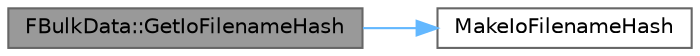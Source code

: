 digraph "FBulkData::GetIoFilenameHash"
{
 // INTERACTIVE_SVG=YES
 // LATEX_PDF_SIZE
  bgcolor="transparent";
  edge [fontname=Helvetica,fontsize=10,labelfontname=Helvetica,labelfontsize=10];
  node [fontname=Helvetica,fontsize=10,shape=box,height=0.2,width=0.4];
  rankdir="LR";
  Node1 [id="Node000001",label="FBulkData::GetIoFilenameHash",height=0.2,width=0.4,color="gray40", fillcolor="grey60", style="filled", fontcolor="black",tooltip="Returns the io filename hash associated with this bulk data."];
  Node1 -> Node2 [id="edge1_Node000001_Node000002",color="steelblue1",style="solid",tooltip=" "];
  Node2 [id="Node000002",label="MakeIoFilenameHash",height=0.2,width=0.4,color="grey40", fillcolor="white", style="filled",URL="$d4/d8e/BulkData_8h.html#a08b64615c0991267311eff6941287f69",tooltip="Helpers to create the hash from a filename."];
}
